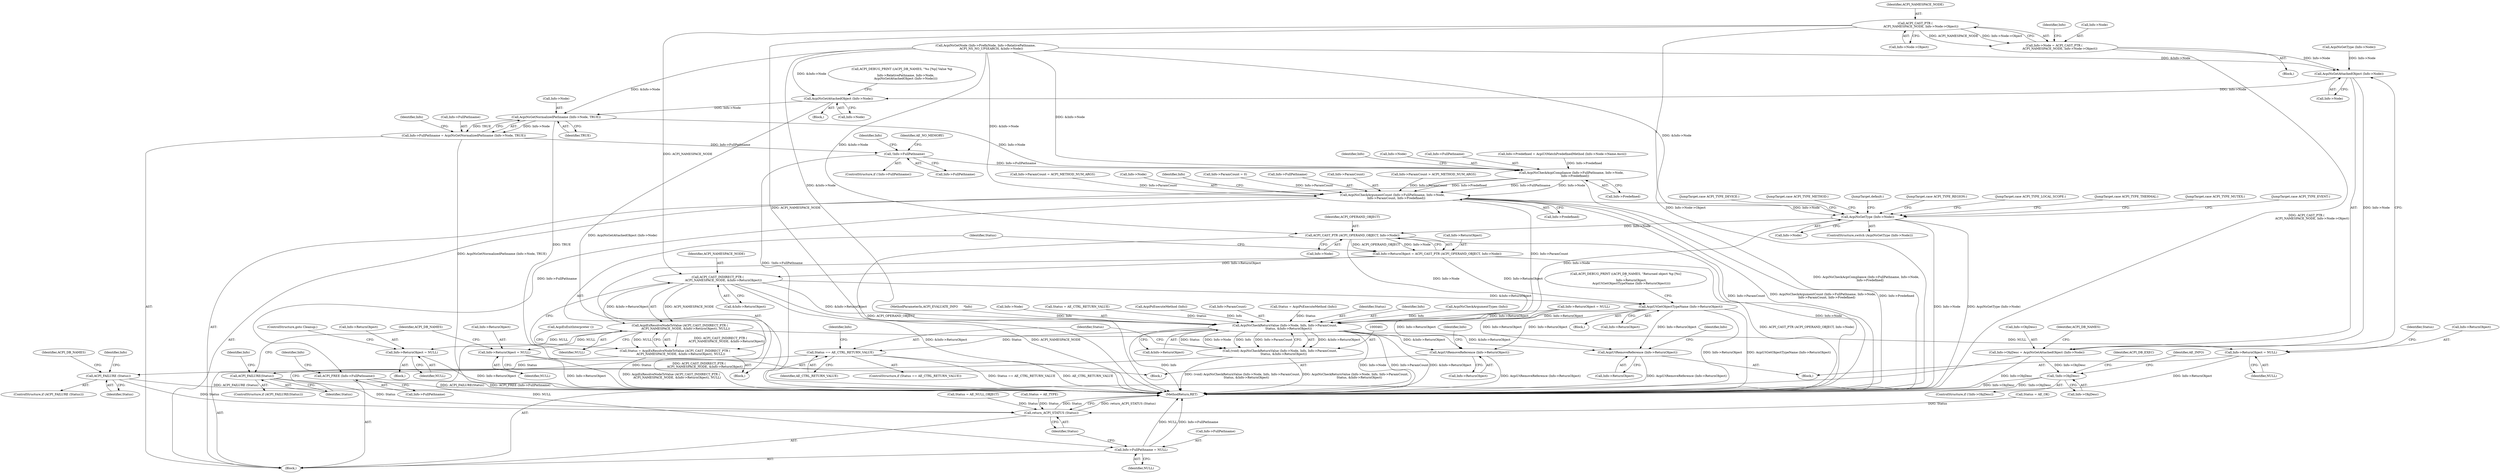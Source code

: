 digraph "0_acpica_37f2c716f2c6ab14c3ba557a539c3ee3224931b5@pointer" {
"1000175" [label="(Call,ACPI_CAST_PTR (\n            ACPI_NAMESPACE_NODE, Info->Node->Object))"];
"1000171" [label="(Call,Info->Node = ACPI_CAST_PTR (\n            ACPI_NAMESPACE_NODE, Info->Node->Object))"];
"1000200" [label="(Call,AcpiNsGetAttachedObject (Info->Node))"];
"1000196" [label="(Call,Info->ObjDesc = AcpiNsGetAttachedObject (Info->Node))"];
"1000359" [label="(Call,!Info->ObjDesc)"];
"1000217" [label="(Call,AcpiNsGetAttachedObject (Info->Node))"];
"1000237" [label="(Call,AcpiNsGetNormalizedPathname (Info->Node, TRUE))"];
"1000233" [label="(Call,Info->FullPathname = AcpiNsGetNormalizedPathname (Info->Node, TRUE))"];
"1000243" [label="(Call,!Info->FullPathname)"];
"1000301" [label="(Call,AcpiNsCheckAcpiCompliance (Info->FullPathname, Info->Node,\n        Info->Predefined))"];
"1000311" [label="(Call,AcpiNsCheckArgumentCount (Info->FullPathname, Info->Node,\n        Info->ParamCount, Info->Predefined))"];
"1000327" [label="(Call,AcpiNsGetType (Info->Node))"];
"1000417" [label="(Call,ACPI_CAST_PTR (ACPI_OPERAND_OBJECT, Info->Node))"];
"1000413" [label="(Call,Info->ReturnObject = ACPI_CAST_PTR (ACPI_OPERAND_OBJECT, Info->Node))"];
"1000425" [label="(Call,ACPI_CAST_INDIRECT_PTR (\n            ACPI_NAMESPACE_NODE, &Info->ReturnObject))"];
"1000424" [label="(Call,AcpiExResolveNodeToValue (ACPI_CAST_INDIRECT_PTR (\n            ACPI_NAMESPACE_NODE, &Info->ReturnObject), NULL))"];
"1000422" [label="(Call,Status = AcpiExResolveNodeToValue (ACPI_CAST_INDIRECT_PTR (\n            ACPI_NAMESPACE_NODE, &Info->ReturnObject), NULL))"];
"1000434" [label="(Call,ACPI_FAILURE (Status))"];
"1000536" [label="(Call,return_ACPI_STATUS (Status))"];
"1000437" [label="(Call,Info->ReturnObject = NULL)"];
"1000491" [label="(Call,Info->ReturnObject = NULL)"];
"1000513" [label="(Call,Info->ReturnObject = NULL)"];
"1000531" [label="(Call,Info->FullPathname = NULL)"];
"1000452" [label="(Call,AcpiUtGetObjectTypeName (Info->ReturnObject))"];
"1000462" [label="(Call,AcpiNsCheckReturnValue (Info->Node, Info, Info->ParamCount,\n        Status, &Info->ReturnObject))"];
"1000460" [label="(Call,(void) AcpiNsCheckReturnValue (Info->Node, Info, Info->ParamCount,\n        Status, &Info->ReturnObject))"];
"1000476" [label="(Call,Status == AE_CTRL_RETURN_VALUE)"];
"1000501" [label="(Call,ACPI_FAILURE(Status))"];
"1000487" [label="(Call,AcpiUtRemoveReference (Info->ReturnObject))"];
"1000509" [label="(Call,AcpiUtRemoveReference (Info->ReturnObject))"];
"1000527" [label="(Call,ACPI_FREE (Info->FullPathname))"];
"1000204" [label="(Call,ACPI_DEBUG_PRINT ((ACPI_DB_NAMES, \"%s [%p] Value %p\n\",\n        Info->RelativePathname, Info->Node,\n        AcpiNsGetAttachedObject (Info->Node))))"];
"1000335" [label="(JumpTarget,case ACPI_TYPE_REGION:)"];
"1000478" [label="(Identifier,AE_CTRL_RETURN_VALUE)"];
"1000528" [label="(Call,Info->FullPathname)"];
"1000170" [label="(Block,)"];
"1000296" [label="(Call,Info->ParamCount = ACPI_METHOD_NUM_ARGS)"];
"1000217" [label="(Call,AcpiNsGetAttachedObject (Info->Node))"];
"1000436" [label="(Block,)"];
"1000517" [label="(Identifier,NULL)"];
"1000533" [label="(Identifier,Info)"];
"1000514" [label="(Call,Info->ReturnObject)"];
"1000176" [label="(Identifier,ACPI_NAMESPACE_NODE)"];
"1000510" [label="(Call,Info->ReturnObject)"];
"1000337" [label="(JumpTarget,case ACPI_TYPE_LOCAL_SCOPE:)"];
"1000419" [label="(Call,Info->Node)"];
"1000145" [label="(Call,AcpiNsGetNode (Info->PrefixNode, Info->RelativePathname,\n            ACPI_NS_NO_UPSEARCH, &Info->Node))"];
"1000536" [label="(Call,return_ACPI_STATUS (Status))"];
"1000126" [label="(MethodParameterIn,ACPI_EVALUATE_INFO      *Info)"];
"1000445" [label="(Identifier,ACPI_DB_NAMES)"];
"1000527" [label="(Call,ACPI_FREE (Info->FullPathname))"];
"1000237" [label="(Call,AcpiNsGetNormalizedPathname (Info->Node, TRUE))"];
"1000378" [label="(Identifier,ACPI_DB_EXEC)"];
"1000497" [label="(Identifier,Status)"];
"1000206" [label="(Identifier,ACPI_DB_NAMES)"];
"1000424" [label="(Call,AcpiExResolveNodeToValue (ACPI_CAST_INDIRECT_PTR (\n            ACPI_NAMESPACE_NODE, &Info->ReturnObject), NULL))"];
"1000313" [label="(Identifier,Info)"];
"1000491" [label="(Call,Info->ReturnObject = NULL)"];
"1000213" [label="(Block,)"];
"1000358" [label="(ControlStructure,if (!Info->ObjDesc))"];
"1000238" [label="(Call,Info->Node)"];
"1000311" [label="(Call,AcpiNsCheckArgumentCount (Info->FullPathname, Info->Node,\n        Info->ParamCount, Info->Predefined))"];
"1000426" [label="(Identifier,ACPI_NAMESPACE_NODE)"];
"1000448" [label="(Block,)"];
"1000165" [label="(Call,AcpiNsGetType (Info->Node))"];
"1000500" [label="(ControlStructure,if (ACPI_FAILURE(Status)))"];
"1000244" [label="(Call,Info->FullPathname)"];
"1000417" [label="(Call,ACPI_CAST_PTR (ACPI_OPERAND_OBJECT, Info->Node))"];
"1000537" [label="(Identifier,Status)"];
"1000495" [label="(Identifier,NULL)"];
"1000315" [label="(Call,Info->Node)"];
"1000328" [label="(Call,Info->Node)"];
"1000453" [label="(Call,Info->ReturnObject)"];
"1000414" [label="(Call,Info->ReturnObject)"];
"1000443" [label="(Call,ACPI_DEBUG_PRINT ((ACPI_DB_NAMES, \"Returned object %p [%s]\n\",\n            Info->ReturnObject,\n            AcpiUtGetObjectTypeName (Info->ReturnObject))))"];
"1000463" [label="(Call,Info->Node)"];
"1000431" [label="(Identifier,NULL)"];
"1000336" [label="(JumpTarget,case ACPI_TYPE_THERMAL:)"];
"1000177" [label="(Call,Info->Node->Object)"];
"1000427" [label="(Call,&Info->ReturnObject)"];
"1000127" [label="(Block,)"];
"1000334" [label="(JumpTarget,case ACPI_TYPE_MUTEX:)"];
"1000435" [label="(Identifier,Status)"];
"1000486" [label="(Block,)"];
"1000456" [label="(Call,Status = AE_CTRL_RETURN_VALUE)"];
"1000422" [label="(Call,Status = AcpiExResolveNodeToValue (ACPI_CAST_INDIRECT_PTR (\n            ACPI_NAMESPACE_NODE, &Info->ReturnObject), NULL))"];
"1000407" [label="(Call,AcpiPsExecuteMethod (Info))"];
"1000441" [label="(Identifier,NULL)"];
"1000333" [label="(JumpTarget,case ACPI_TYPE_EVENT:)"];
"1000477" [label="(Identifier,Status)"];
"1000423" [label="(Identifier,Status)"];
"1000467" [label="(Call,Info->ParamCount)"];
"1000325" [label="(Identifier,Info)"];
"1000242" [label="(ControlStructure,if (!Info->FullPathname))"];
"1000501" [label="(Call,ACPI_FAILURE(Status))"];
"1000531" [label="(Call,Info->FullPathname = NULL)"];
"1000332" [label="(JumpTarget,case ACPI_TYPE_DEVICE:)"];
"1000520" [label="(Identifier,ACPI_DB_NAMES)"];
"1000425" [label="(Call,ACPI_CAST_INDIRECT_PTR (\n            ACPI_NAMESPACE_NODE, &Info->ReturnObject))"];
"1000476" [label="(Call,Status == AE_CTRL_RETURN_VALUE)"];
"1000331" [label="(Block,)"];
"1000171" [label="(Call,Info->Node = ACPI_CAST_PTR (\n            ACPI_NAMESPACE_NODE, Info->Node->Object))"];
"1000243" [label="(Call,!Info->FullPathname)"];
"1000305" [label="(Call,Info->Node)"];
"1000175" [label="(Call,ACPI_CAST_PTR (\n            ACPI_NAMESPACE_NODE, Info->Node->Object))"];
"1000327" [label="(Call,AcpiNsGetType (Info->Node))"];
"1000249" [label="(Identifier,AE_NO_MEMORY)"];
"1000492" [label="(Call,Info->ReturnObject)"];
"1000196" [label="(Call,Info->ObjDesc = AcpiNsGetAttachedObject (Info->Node))"];
"1000493" [label="(Identifier,Info)"];
"1000439" [label="(Identifier,Info)"];
"1000442" [label="(ControlStructure,goto Cleanup;)"];
"1000302" [label="(Call,Info->FullPathname)"];
"1000496" [label="(Call,Status = AE_OK)"];
"1000538" [label="(MethodReturn,RET)"];
"1000488" [label="(Call,Info->ReturnObject)"];
"1000234" [label="(Call,Info->FullPathname)"];
"1000182" [label="(Call,Info->ReturnObject = NULL)"];
"1000218" [label="(Call,Info->Node)"];
"1000475" [label="(ControlStructure,if (Status == AE_CTRL_RETURN_VALUE))"];
"1000487" [label="(Call,AcpiUtRemoveReference (Info->ReturnObject))"];
"1000532" [label="(Call,Info->FullPathname)"];
"1000250" [label="(Call,Info->ParamCount = 0)"];
"1000513" [label="(Call,Info->ReturnObject = NULL)"];
"1000433" [label="(ControlStructure,if (ACPI_FAILURE (Status)))"];
"1000434" [label="(Call,ACPI_FAILURE (Status))"];
"1000312" [label="(Call,Info->FullPathname)"];
"1000241" [label="(Identifier,TRUE)"];
"1000221" [label="(Call,Info->Predefined = AcpiUtMatchPredefinedMethod (Info->Node->Name.Ascii))"];
"1000405" [label="(Call,Status = AcpiPsExecuteMethod (Info))"];
"1000437" [label="(Call,Info->ReturnObject = NULL)"];
"1000184" [label="(Identifier,Info)"];
"1000318" [label="(Call,Info->ParamCount)"];
"1000508" [label="(Block,)"];
"1000233" [label="(Call,Info->FullPathname = AcpiNsGetNormalizedPathname (Info->Node, TRUE))"];
"1000301" [label="(Call,AcpiNsCheckAcpiCompliance (Info->FullPathname, Info->Node,\n        Info->Predefined))"];
"1000460" [label="(Call,(void) AcpiNsCheckReturnValue (Info->Node, Info, Info->ParamCount,\n        Status, &Info->ReturnObject))"];
"1000360" [label="(Call,Info->ObjDesc)"];
"1000321" [label="(Call,Info->Predefined)"];
"1000471" [label="(Call,&Info->ReturnObject)"];
"1000418" [label="(Identifier,ACPI_OPERAND_OBJECT)"];
"1000274" [label="(Call,Info->ParamCount > ACPI_METHOD_NUM_ARGS)"];
"1000438" [label="(Call,Info->ReturnObject)"];
"1000197" [label="(Call,Info->ObjDesc)"];
"1000359" [label="(Call,!Info->ObjDesc)"];
"1000535" [label="(Identifier,NULL)"];
"1000506" [label="(Identifier,Info)"];
"1000366" [label="(Identifier,AE_INFO)"];
"1000357" [label="(JumpTarget,case ACPI_TYPE_METHOD:)"];
"1000201" [label="(Call,Info->Node)"];
"1000413" [label="(Call,Info->ReturnObject = ACPI_CAST_PTR (ACPI_OPERAND_OBJECT, Info->Node))"];
"1000245" [label="(Identifier,Info)"];
"1000372" [label="(Call,Status = AE_NULL_OBJECT)"];
"1000483" [label="(Identifier,Info)"];
"1000462" [label="(Call,AcpiNsCheckReturnValue (Info->Node, Info, Info->ParamCount,\n        Status, &Info->ReturnObject))"];
"1000353" [label="(Call,Status = AE_TYPE)"];
"1000200" [label="(Call,AcpiNsGetAttachedObject (Info->Node))"];
"1000470" [label="(Identifier,Status)"];
"1000308" [label="(Call,Info->Predefined)"];
"1000466" [label="(Identifier,Info)"];
"1000502" [label="(Identifier,Status)"];
"1000411" [label="(JumpTarget,default:)"];
"1000252" [label="(Identifier,Info)"];
"1000452" [label="(Call,AcpiUtGetObjectTypeName (Info->ReturnObject))"];
"1000324" [label="(Call,AcpiNsCheckArgumentTypes (Info))"];
"1000509" [label="(Call,AcpiUtRemoveReference (Info->ReturnObject))"];
"1000432" [label="(Call,AcpiExExitInterpreter ())"];
"1000515" [label="(Identifier,Info)"];
"1000172" [label="(Call,Info->Node)"];
"1000326" [label="(ControlStructure,switch (AcpiNsGetType (Info->Node)))"];
"1000175" -> "1000171"  [label="AST: "];
"1000175" -> "1000177"  [label="CFG: "];
"1000176" -> "1000175"  [label="AST: "];
"1000177" -> "1000175"  [label="AST: "];
"1000171" -> "1000175"  [label="CFG: "];
"1000175" -> "1000538"  [label="DDG: ACPI_NAMESPACE_NODE"];
"1000175" -> "1000538"  [label="DDG: Info->Node->Object"];
"1000175" -> "1000171"  [label="DDG: ACPI_NAMESPACE_NODE"];
"1000175" -> "1000171"  [label="DDG: Info->Node->Object"];
"1000175" -> "1000425"  [label="DDG: ACPI_NAMESPACE_NODE"];
"1000171" -> "1000170"  [label="AST: "];
"1000172" -> "1000171"  [label="AST: "];
"1000184" -> "1000171"  [label="CFG: "];
"1000171" -> "1000538"  [label="DDG: ACPI_CAST_PTR (\n            ACPI_NAMESPACE_NODE, Info->Node->Object)"];
"1000171" -> "1000200"  [label="DDG: Info->Node"];
"1000200" -> "1000196"  [label="AST: "];
"1000200" -> "1000201"  [label="CFG: "];
"1000201" -> "1000200"  [label="AST: "];
"1000196" -> "1000200"  [label="CFG: "];
"1000200" -> "1000196"  [label="DDG: Info->Node"];
"1000165" -> "1000200"  [label="DDG: Info->Node"];
"1000145" -> "1000200"  [label="DDG: &Info->Node"];
"1000200" -> "1000217"  [label="DDG: Info->Node"];
"1000196" -> "1000127"  [label="AST: "];
"1000197" -> "1000196"  [label="AST: "];
"1000206" -> "1000196"  [label="CFG: "];
"1000196" -> "1000538"  [label="DDG: Info->ObjDesc"];
"1000196" -> "1000359"  [label="DDG: Info->ObjDesc"];
"1000359" -> "1000358"  [label="AST: "];
"1000359" -> "1000360"  [label="CFG: "];
"1000360" -> "1000359"  [label="AST: "];
"1000366" -> "1000359"  [label="CFG: "];
"1000378" -> "1000359"  [label="CFG: "];
"1000359" -> "1000538"  [label="DDG: Info->ObjDesc"];
"1000359" -> "1000538"  [label="DDG: !Info->ObjDesc"];
"1000217" -> "1000213"  [label="AST: "];
"1000217" -> "1000218"  [label="CFG: "];
"1000218" -> "1000217"  [label="AST: "];
"1000204" -> "1000217"  [label="CFG: "];
"1000217" -> "1000538"  [label="DDG: AcpiNsGetAttachedObject (Info->Node)"];
"1000145" -> "1000217"  [label="DDG: &Info->Node"];
"1000217" -> "1000237"  [label="DDG: Info->Node"];
"1000237" -> "1000233"  [label="AST: "];
"1000237" -> "1000241"  [label="CFG: "];
"1000238" -> "1000237"  [label="AST: "];
"1000241" -> "1000237"  [label="AST: "];
"1000233" -> "1000237"  [label="CFG: "];
"1000237" -> "1000538"  [label="DDG: TRUE"];
"1000237" -> "1000233"  [label="DDG: Info->Node"];
"1000237" -> "1000233"  [label="DDG: TRUE"];
"1000145" -> "1000237"  [label="DDG: &Info->Node"];
"1000237" -> "1000301"  [label="DDG: Info->Node"];
"1000233" -> "1000127"  [label="AST: "];
"1000234" -> "1000233"  [label="AST: "];
"1000245" -> "1000233"  [label="CFG: "];
"1000233" -> "1000538"  [label="DDG: AcpiNsGetNormalizedPathname (Info->Node, TRUE)"];
"1000233" -> "1000243"  [label="DDG: Info->FullPathname"];
"1000243" -> "1000242"  [label="AST: "];
"1000243" -> "1000244"  [label="CFG: "];
"1000244" -> "1000243"  [label="AST: "];
"1000249" -> "1000243"  [label="CFG: "];
"1000252" -> "1000243"  [label="CFG: "];
"1000243" -> "1000538"  [label="DDG: !Info->FullPathname"];
"1000243" -> "1000301"  [label="DDG: Info->FullPathname"];
"1000301" -> "1000127"  [label="AST: "];
"1000301" -> "1000308"  [label="CFG: "];
"1000302" -> "1000301"  [label="AST: "];
"1000305" -> "1000301"  [label="AST: "];
"1000308" -> "1000301"  [label="AST: "];
"1000313" -> "1000301"  [label="CFG: "];
"1000301" -> "1000538"  [label="DDG: AcpiNsCheckAcpiCompliance (Info->FullPathname, Info->Node,\n        Info->Predefined)"];
"1000145" -> "1000301"  [label="DDG: &Info->Node"];
"1000221" -> "1000301"  [label="DDG: Info->Predefined"];
"1000301" -> "1000311"  [label="DDG: Info->FullPathname"];
"1000301" -> "1000311"  [label="DDG: Info->Node"];
"1000301" -> "1000311"  [label="DDG: Info->Predefined"];
"1000311" -> "1000127"  [label="AST: "];
"1000311" -> "1000321"  [label="CFG: "];
"1000312" -> "1000311"  [label="AST: "];
"1000315" -> "1000311"  [label="AST: "];
"1000318" -> "1000311"  [label="AST: "];
"1000321" -> "1000311"  [label="AST: "];
"1000325" -> "1000311"  [label="CFG: "];
"1000311" -> "1000538"  [label="DDG: Info->ParamCount"];
"1000311" -> "1000538"  [label="DDG: AcpiNsCheckArgumentCount (Info->FullPathname, Info->Node,\n        Info->ParamCount, Info->Predefined)"];
"1000311" -> "1000538"  [label="DDG: Info->Predefined"];
"1000145" -> "1000311"  [label="DDG: &Info->Node"];
"1000250" -> "1000311"  [label="DDG: Info->ParamCount"];
"1000274" -> "1000311"  [label="DDG: Info->ParamCount"];
"1000296" -> "1000311"  [label="DDG: Info->ParamCount"];
"1000311" -> "1000327"  [label="DDG: Info->Node"];
"1000311" -> "1000462"  [label="DDG: Info->ParamCount"];
"1000311" -> "1000527"  [label="DDG: Info->FullPathname"];
"1000327" -> "1000326"  [label="AST: "];
"1000327" -> "1000328"  [label="CFG: "];
"1000328" -> "1000327"  [label="AST: "];
"1000332" -> "1000327"  [label="CFG: "];
"1000333" -> "1000327"  [label="CFG: "];
"1000334" -> "1000327"  [label="CFG: "];
"1000335" -> "1000327"  [label="CFG: "];
"1000336" -> "1000327"  [label="CFG: "];
"1000337" -> "1000327"  [label="CFG: "];
"1000357" -> "1000327"  [label="CFG: "];
"1000411" -> "1000327"  [label="CFG: "];
"1000327" -> "1000538"  [label="DDG: Info->Node"];
"1000327" -> "1000538"  [label="DDG: AcpiNsGetType (Info->Node)"];
"1000145" -> "1000327"  [label="DDG: &Info->Node"];
"1000327" -> "1000417"  [label="DDG: Info->Node"];
"1000327" -> "1000462"  [label="DDG: Info->Node"];
"1000417" -> "1000413"  [label="AST: "];
"1000417" -> "1000419"  [label="CFG: "];
"1000418" -> "1000417"  [label="AST: "];
"1000419" -> "1000417"  [label="AST: "];
"1000413" -> "1000417"  [label="CFG: "];
"1000417" -> "1000538"  [label="DDG: ACPI_OPERAND_OBJECT"];
"1000417" -> "1000538"  [label="DDG: Info->Node"];
"1000417" -> "1000413"  [label="DDG: ACPI_OPERAND_OBJECT"];
"1000417" -> "1000413"  [label="DDG: Info->Node"];
"1000145" -> "1000417"  [label="DDG: &Info->Node"];
"1000417" -> "1000462"  [label="DDG: Info->Node"];
"1000413" -> "1000331"  [label="AST: "];
"1000414" -> "1000413"  [label="AST: "];
"1000423" -> "1000413"  [label="CFG: "];
"1000413" -> "1000538"  [label="DDG: ACPI_CAST_PTR (ACPI_OPERAND_OBJECT, Info->Node)"];
"1000413" -> "1000425"  [label="DDG: Info->ReturnObject"];
"1000413" -> "1000452"  [label="DDG: Info->ReturnObject"];
"1000425" -> "1000424"  [label="AST: "];
"1000425" -> "1000427"  [label="CFG: "];
"1000426" -> "1000425"  [label="AST: "];
"1000427" -> "1000425"  [label="AST: "];
"1000431" -> "1000425"  [label="CFG: "];
"1000425" -> "1000538"  [label="DDG: &Info->ReturnObject"];
"1000425" -> "1000538"  [label="DDG: ACPI_NAMESPACE_NODE"];
"1000425" -> "1000424"  [label="DDG: ACPI_NAMESPACE_NODE"];
"1000425" -> "1000424"  [label="DDG: &Info->ReturnObject"];
"1000425" -> "1000452"  [label="DDG: &Info->ReturnObject"];
"1000425" -> "1000462"  [label="DDG: &Info->ReturnObject"];
"1000424" -> "1000422"  [label="AST: "];
"1000424" -> "1000431"  [label="CFG: "];
"1000431" -> "1000424"  [label="AST: "];
"1000422" -> "1000424"  [label="CFG: "];
"1000424" -> "1000538"  [label="DDG: ACPI_CAST_INDIRECT_PTR (\n            ACPI_NAMESPACE_NODE, &Info->ReturnObject)"];
"1000424" -> "1000422"  [label="DDG: ACPI_CAST_INDIRECT_PTR (\n            ACPI_NAMESPACE_NODE, &Info->ReturnObject)"];
"1000424" -> "1000422"  [label="DDG: NULL"];
"1000424" -> "1000437"  [label="DDG: NULL"];
"1000424" -> "1000491"  [label="DDG: NULL"];
"1000424" -> "1000513"  [label="DDG: NULL"];
"1000424" -> "1000531"  [label="DDG: NULL"];
"1000422" -> "1000331"  [label="AST: "];
"1000423" -> "1000422"  [label="AST: "];
"1000432" -> "1000422"  [label="CFG: "];
"1000422" -> "1000538"  [label="DDG: AcpiExResolveNodeToValue (ACPI_CAST_INDIRECT_PTR (\n            ACPI_NAMESPACE_NODE, &Info->ReturnObject), NULL)"];
"1000422" -> "1000434"  [label="DDG: Status"];
"1000434" -> "1000433"  [label="AST: "];
"1000434" -> "1000435"  [label="CFG: "];
"1000435" -> "1000434"  [label="AST: "];
"1000439" -> "1000434"  [label="CFG: "];
"1000445" -> "1000434"  [label="CFG: "];
"1000434" -> "1000538"  [label="DDG: ACPI_FAILURE (Status)"];
"1000434" -> "1000536"  [label="DDG: Status"];
"1000536" -> "1000127"  [label="AST: "];
"1000536" -> "1000537"  [label="CFG: "];
"1000537" -> "1000536"  [label="AST: "];
"1000538" -> "1000536"  [label="CFG: "];
"1000536" -> "1000538"  [label="DDG: return_ACPI_STATUS (Status)"];
"1000536" -> "1000538"  [label="DDG: Status"];
"1000496" -> "1000536"  [label="DDG: Status"];
"1000353" -> "1000536"  [label="DDG: Status"];
"1000501" -> "1000536"  [label="DDG: Status"];
"1000372" -> "1000536"  [label="DDG: Status"];
"1000437" -> "1000436"  [label="AST: "];
"1000437" -> "1000441"  [label="CFG: "];
"1000438" -> "1000437"  [label="AST: "];
"1000441" -> "1000437"  [label="AST: "];
"1000442" -> "1000437"  [label="CFG: "];
"1000437" -> "1000538"  [label="DDG: Info->ReturnObject"];
"1000491" -> "1000486"  [label="AST: "];
"1000491" -> "1000495"  [label="CFG: "];
"1000492" -> "1000491"  [label="AST: "];
"1000495" -> "1000491"  [label="AST: "];
"1000497" -> "1000491"  [label="CFG: "];
"1000491" -> "1000538"  [label="DDG: Info->ReturnObject"];
"1000513" -> "1000508"  [label="AST: "];
"1000513" -> "1000517"  [label="CFG: "];
"1000514" -> "1000513"  [label="AST: "];
"1000517" -> "1000513"  [label="AST: "];
"1000520" -> "1000513"  [label="CFG: "];
"1000513" -> "1000538"  [label="DDG: Info->ReturnObject"];
"1000531" -> "1000127"  [label="AST: "];
"1000531" -> "1000535"  [label="CFG: "];
"1000532" -> "1000531"  [label="AST: "];
"1000535" -> "1000531"  [label="AST: "];
"1000537" -> "1000531"  [label="CFG: "];
"1000531" -> "1000538"  [label="DDG: NULL"];
"1000531" -> "1000538"  [label="DDG: Info->FullPathname"];
"1000452" -> "1000448"  [label="AST: "];
"1000452" -> "1000453"  [label="CFG: "];
"1000453" -> "1000452"  [label="AST: "];
"1000443" -> "1000452"  [label="CFG: "];
"1000452" -> "1000538"  [label="DDG: AcpiUtGetObjectTypeName (Info->ReturnObject)"];
"1000452" -> "1000538"  [label="DDG: Info->ReturnObject"];
"1000452" -> "1000462"  [label="DDG: Info->ReturnObject"];
"1000452" -> "1000487"  [label="DDG: Info->ReturnObject"];
"1000452" -> "1000509"  [label="DDG: Info->ReturnObject"];
"1000462" -> "1000460"  [label="AST: "];
"1000462" -> "1000471"  [label="CFG: "];
"1000463" -> "1000462"  [label="AST: "];
"1000466" -> "1000462"  [label="AST: "];
"1000467" -> "1000462"  [label="AST: "];
"1000470" -> "1000462"  [label="AST: "];
"1000471" -> "1000462"  [label="AST: "];
"1000460" -> "1000462"  [label="CFG: "];
"1000462" -> "1000538"  [label="DDG: Info->Node"];
"1000462" -> "1000538"  [label="DDG: Info->ParamCount"];
"1000462" -> "1000538"  [label="DDG: &Info->ReturnObject"];
"1000462" -> "1000538"  [label="DDG: Info"];
"1000462" -> "1000460"  [label="DDG: &Info->ReturnObject"];
"1000462" -> "1000460"  [label="DDG: Status"];
"1000462" -> "1000460"  [label="DDG: Info->Node"];
"1000462" -> "1000460"  [label="DDG: Info"];
"1000462" -> "1000460"  [label="DDG: Info->ParamCount"];
"1000145" -> "1000462"  [label="DDG: &Info->Node"];
"1000407" -> "1000462"  [label="DDG: Info"];
"1000324" -> "1000462"  [label="DDG: Info"];
"1000126" -> "1000462"  [label="DDG: Info"];
"1000456" -> "1000462"  [label="DDG: Status"];
"1000405" -> "1000462"  [label="DDG: Status"];
"1000182" -> "1000462"  [label="DDG: Info->ReturnObject"];
"1000462" -> "1000476"  [label="DDG: Status"];
"1000462" -> "1000487"  [label="DDG: &Info->ReturnObject"];
"1000462" -> "1000509"  [label="DDG: &Info->ReturnObject"];
"1000460" -> "1000127"  [label="AST: "];
"1000461" -> "1000460"  [label="AST: "];
"1000477" -> "1000460"  [label="CFG: "];
"1000460" -> "1000538"  [label="DDG: (void) AcpiNsCheckReturnValue (Info->Node, Info, Info->ParamCount,\n        Status, &Info->ReturnObject)"];
"1000460" -> "1000538"  [label="DDG: AcpiNsCheckReturnValue (Info->Node, Info, Info->ParamCount,\n        Status, &Info->ReturnObject)"];
"1000476" -> "1000475"  [label="AST: "];
"1000476" -> "1000478"  [label="CFG: "];
"1000477" -> "1000476"  [label="AST: "];
"1000478" -> "1000476"  [label="AST: "];
"1000483" -> "1000476"  [label="CFG: "];
"1000502" -> "1000476"  [label="CFG: "];
"1000476" -> "1000538"  [label="DDG: Status == AE_CTRL_RETURN_VALUE"];
"1000476" -> "1000538"  [label="DDG: AE_CTRL_RETURN_VALUE"];
"1000476" -> "1000501"  [label="DDG: Status"];
"1000501" -> "1000500"  [label="AST: "];
"1000501" -> "1000502"  [label="CFG: "];
"1000502" -> "1000501"  [label="AST: "];
"1000506" -> "1000501"  [label="CFG: "];
"1000520" -> "1000501"  [label="CFG: "];
"1000501" -> "1000538"  [label="DDG: ACPI_FAILURE(Status)"];
"1000487" -> "1000486"  [label="AST: "];
"1000487" -> "1000488"  [label="CFG: "];
"1000488" -> "1000487"  [label="AST: "];
"1000493" -> "1000487"  [label="CFG: "];
"1000487" -> "1000538"  [label="DDG: AcpiUtRemoveReference (Info->ReturnObject)"];
"1000182" -> "1000487"  [label="DDG: Info->ReturnObject"];
"1000509" -> "1000508"  [label="AST: "];
"1000509" -> "1000510"  [label="CFG: "];
"1000510" -> "1000509"  [label="AST: "];
"1000515" -> "1000509"  [label="CFG: "];
"1000509" -> "1000538"  [label="DDG: AcpiUtRemoveReference (Info->ReturnObject)"];
"1000182" -> "1000509"  [label="DDG: Info->ReturnObject"];
"1000527" -> "1000127"  [label="AST: "];
"1000527" -> "1000528"  [label="CFG: "];
"1000528" -> "1000527"  [label="AST: "];
"1000533" -> "1000527"  [label="CFG: "];
"1000527" -> "1000538"  [label="DDG: ACPI_FREE (Info->FullPathname)"];
}
